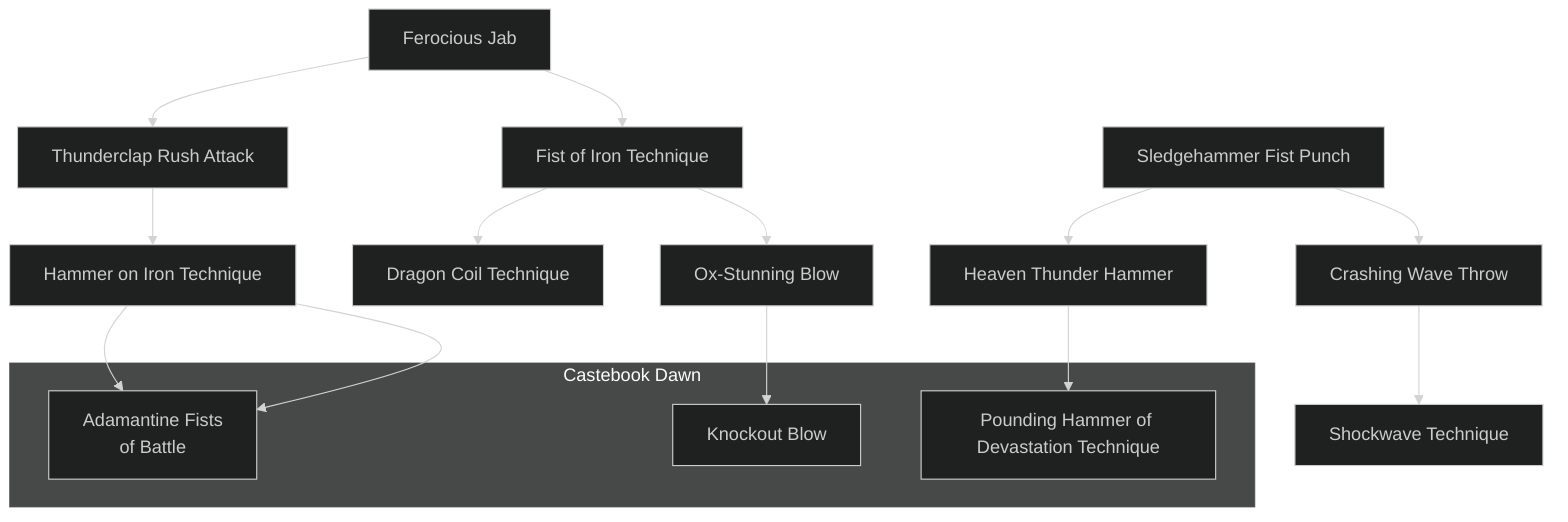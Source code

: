 ---
config:
  theme: dark
---
flowchart TD

    ferocious_jab[Ferocious Jab]
    click ferocious_jab callback "
        Ferocious Jab<br>
        <br>
        Cost: 1 mote<br>
        Duration: Instant<br>
        Type: Supplemental<br>
        Minimum Brawl: 1<br>
        Minimum Essence: 1<br>
        Prerequisite Charms: None<br>
        <br>
        The character infuses his anima with Essence, making
        his strikes much more damaging. On a successful attack,
        the character may count his extra successes twice for the
        purposes of determining damage. The Essence for this
        Charm may be spent after the character rolls the attack.
        "

    fist_of_iron_technique[Fist of Iron Technique]
    ferocious_jab --> fist_of_iron_technique
    click fist_of_iron_technique callback "
        Fist of Iron Technique<br>
        <br>
        Cost: 1 mote<br>
        Duration: Instant<br>
        Type: Supplemental<br>
        Minimum Brawl: 3<br>
        Minimum Essence: 1<br>
        Prerequisite Charms: Ferocious Jab<br>
        <br>
        The character suffuses her fists with Essence, hardening
        them into deadly weapons. Until her next action, her
        hand-to-hand strikes do lethal damage, and she can safely parry
        lethal damage blows with her hands. However, she is no
        faster than normal and so, generally, cannot parry incoming
        arrows or magical attacks without a well-described stunt.
        "

    ox_stunning_blow[Ox-Stunning Blow]
    fist_of_iron_technique --> ox_stunning_blow
    click ox_stunning_blow callback "
        Ox-Stunning Blow<br>
        <br>
        Cost: 1 mote per die<br>
        Duration: Instant<br>
        Type: Simple<br>
        Minimum Brawl: 4<br>
        Minimum Essence: 1<br>
        Prerequisite Charms: Fists of Iron Technique<br>
        <br>
        The character concentrates her anima around her fist
        and smashes it into her enemy, stunning and disorienting
        him. The character makes a normal attack with her Dexterity
        + Brawl. If successful, the attack does no normal
        damage but, instead, does a base of one point of stunning
        damage for every mote spent on the Charm. This stunning
        damage is soaked as bashing damage, but can only be
        soaked with the target's Stamina. Extra successes on the
        attack add to damage as usual. However, rather than doing
        health levels of damage, each success on the damage roll
        imposes a -1 penalty to the target's dice pools for a number
        of turns equal to (7 - the target's Stamina).<br>
        The Exalted using this Charm cannot spend more
        motes of Essence to power this Charm than twice his
        Strength, and the Storyteller may rule that certain types of
        opponents (mechanical constructs, shambling corpses or
        giant man-eating trees, for example) are too sturdy or
        insensible to be stunned by the character's mighty blows.
        "

    dragon_coil_technique[Dragon Coil Technique]
    fist_of_iron_technique --> dragon_coil_technique
    click dragon_coil_technique callback "
        Dragon Coil Technique<br>
        <br>
        Cost: 3 motes per turn<br>
        Duration: Varies<br>
        Type: Simple<br>
        Minimum Brawl: 4<br>
        Minimum Essence: 1<br>
        Prerequisite Charms: Fists of Iron Technique<br>
        <br>
        The character may wrap his opponents in his mighty
        arms and crush the very life from them. The character makes
        a clinch attack as normal, but the attack does the character's
        Strength + Essence + 2 in lethal damage, while the subject of
        the clinch does only the normal Strength + 2 bashing. If the
        target attempts to escape the clinch, the character performing
        the Dragon Coil Technique may add his Essence in automatic
        successes to the reflexive roll to resist the escape attempt.<br>
        If the target also has Dragon Coil Technique, she may
        choose to activate it as her action on subsequent turns and
        do her Strength + Essence + 2 in lethal damage as well.
        Maintaining this Charm over multiple turns prevents the
        character from using simple and supplemental Charms but
        does not prevent the use of reflexive defensive Charms.
        This Charm is not compatible with Hammer on Iron
        Technique or other Charms of the extra action type and
        cannot be placed in Combos with them.
        "

    thunderclap_rush_attack[Thunderclap Rush Attack]
    ferocious_jab --> thunderclap_rush_attack
    click thunderclap_rush_attack callback "
        Thunderclap Rush Attack<br>
        <br>
        Cost: 3 motes<br>
        Duration: Instant<br>
        Type: Reflexive<br>
        Minimum Brawl: 3<br>
        Minimum Essence: 1<br>
        Prerequisite Charms: Ferocious Jab<br>
        <br>
        The character pours Essence into quickening her
        motions and rushes aggressively toward her enemy. She
        automatically wins initiative over a single opponent.<br>
        Characters cannot split their dice pools on the turn they
        use Thunderclap Rush Attack. Two characters using
        Thunderclap Rush Attack in competition roll for initiative normally.
        "

    hammer_on_iron_technique[Hammer on Iron Technique]
    thunderclap_rush_attack --> hammer_on_iron_technique
    click hammer_on_iron_technique callback "
        Hammer on Iron Technique<br>
        <br>
        Cost: 4 motes, 1 Willpower<br>
        Duration: Instant<br>
        Type: Extra Action<br>
        Minimum Brawl: 4<br>
        Minimum Essence: 2<br>
        Prerequisite Charms: Thunderclap Rush Attack<br>
        <br>
        The character suffuses his body with Essence, turning
        him into a virtual killing machine, with arms like pounding
        triphammers. He gains a number of additional attacks
        equal to his Essence but must make all his attacks against
        the same target. Hammer on Iron Technique cannot be
        Comboed with defensive Charms that allow the character
        to dodge or otherwise avoid attacks, but may be combined
        with those that allow her to soak or ignore damage.
        "

    sledgehammer_fist_punch[Sledgehammer Fist Punch]
    click sledgehammer_fist_punch callback "
        Sledgehammer Fist Punch<br>
        <br>
        Cost: 3 motes<br>
        Duration: One turn<br>
        Type: Simple<br>
        Minimum Brawl: 1<br>
        Minimum Essence: 1<br>
        Prerequisite Charms: None<br>
        <br>
        The character can suffuse his body with Essence,
        concentrating his anima until it is a crackling nimbus
        around him, and become capable of great destruction. This
        Charm must be used to attack inanimate objects and
        doubles the amount of damage the character does after
        extra successes are added but before the object's soak is
        applied. This increase in Strength does not add directly to
        combat damage, though it may assist the character in
        causing indirect damage (for example, by causing a tower
        to collapse on top of his opponent).
        "

    crashing_wave_throw[Crashing Wave Throw]
    sledgehammer_fist_punch --> crashing_wave_throw
    click crashing_wave_throw callback "
        Crashing Wave Throw<br>
        <br>
        Cost: 2 motes<br>
        Duration: Instant<br>
        Type: Simple<br>
        Minimum Brawl: 2<br>
        Minimum Essence: 1<br>
        Prerequisite Charms: Sledgehammer Fist Punch<br>
        <br>
        The character tightly focuses his anima, making him
        able to apply his Strength more effectively. In addition to
        doing normal damage, the character also throws his opponent
        on a successful attack. The target is hurled a number
        of yards equal to the character's Strength + his extra
        successes on the attack roll. This attack cannot be blocked,
        only dodged. A target who strikes a solid object takes dice
        of damage equal to the number of yards she would have
        continued flying had the object not been in the way. This
        damage is typically bashing but can be lethal if (for
        example) the object is covered in sharp steel spikes.
        Obviously, the target can also suffer serious injury if she is
        tossed over a cliff or off a ship at sea.
        "

    heaven_thunder_hammer[Heaven Thunder Hammer]
    sledgehammer_fist_punch --> heaven_thunder_hammer
    click heaven_thunder_hammer callback "
        Heaven Thunder Hammer<br>
        <br>
        Cost: 3 motes<br>
        Duration: Instant<br>
        Type: Supplemental<br>
        Minimum Brawl: 3<br>
        Minimum Essence: 1<br>
        Prerequisite Charms: Sledgehammer Fist Punch<br>
        <br>
        The character fully concentrates his anima, gathering
        dense Essence around his fists. Not only do the character's
        unarmed attacks do normal damage, they also hurl his
        opponents great distances. For each health level of damage
        he inflicts before soak, the target is hurled backward a yard,
        as per the effects of the Crashing Wave Throw Charm.
        "

    shockwave_technique[Shockwave Technique]
    crashing_wave_throw --> shockwave_technique
    click shockwave_technique callback "
        Shockwave Technique<br>
        <br>
        Cost: 4 motes<br>
        Duration: Instant<br>
        Type: Simple<br>
        Minimum Brawl: 4<br>
        Minimum Essence: 1<br>
        Prerequisite Charms: Crashing Wave Throw<br>
        <br>
        The character burns with Essence, increasing her
        strength and agility to superhuman levels. She seizes one
        opponent and picks him up bodily, using him to strike
        another foe. The character makes one attack roll against the
        primary target. The attack cannot be blocked, only dodged.
        If successful, this attack does no damage, but the attacker
        may immediately make a reflexive Brawl attack at her full
        dice pool against another target within hand-to-hand range.<br>
        If the second attack is successful, both the targets take
        bashing damage equal to the character's Strength + the
        extra successes on the Exalted's reflexive attack. The second
        target may parry or dodge to reduce damage or avoid the
        attack, but if the attack is parried, the character being used
        as a club takes bashing damage equal to the Strength of the
        Exalted swinging him around + the number of successes the
        parrying character rolled to block the attacks.<br>
        If the Exalted hits with her second attack, both targets are
        left in a heap on the ground and must spend an action to return
        to their feet. If the second attack misses, the character being
        used as a club is hurled a number of yards equal to the Exalted's
        Strength, in a direction of the Exalted's choice, as if he had been
        successfully attacked with the Crashing Wave Throw Charm.
        "

    subgraph Castebook Dawn
        direction TB

        knockout_blow[Knockout Blow]
        click knockout_blow callback "
            Knockout Blow<br>
            <br>
            Cost: 3 motes + 2 motes per additional die<br>
            Duration: Instant<br>
            Type: Supplemental<br>
            Minimum Brawl: 4<br>
            Minimum Essence: 3<br>
            Prerequisite Charms: Ox-Stunning Blow<br>
            <br>
            With greater skill and Essence comes greater power and
            control. This Charm allows the character to precisely gauge the
            amount of damage he is causing. Punches enhanced by this
            Charm cannot accidentally do lethal damage to the target. If the
            player rolls more health levels of damage than the target has
            remaining health levels, all remaining damage is ignored. If the
            damage rolled is insufficient to knock out the target, then the
            attacker can roll additional dice in an attempt to do enough
            damage to knock the target out. The character may buy
            additional damage dice at 2 motes per die. These dice are bought
            and rolled one at a time as a Reflexive Action, and a character
            can continue buying and rolling them for as long as he can pay
            for them. A character cannot buy dice to gain additional damage
            levels beyond those required to knock out the target.<br>
            Characters can easily run out of Essence if they use this
            Charm repeatedly. If a character runs out of Essence while
            using this Charm, count all damage dice that have been paid
            for. This Charm cannot be used if the character is wielding
            Tiger Claws or any other weapon or magical effect that
            causes his punches to do lethal damage.
            "

        pounding_hammer_of_devastation_technique[Pounding Hammer of Devastation Technique]
        click pounding_hammer_of_devastation_technique callback "
            Pounding Hammer of Devastation Technique<br>
            <br>
            Cost: 7 motes<br>
            Duration: Instant<br>
            Type: Supplemental<br>
            Minimum Brawl: 5<br>
            Minimum Essence: 5<br>
            Prerequisite Charms: Heaven Thunder Hammer<br>
            <br>
            The character concentrates vast amounts of Essence
            around her hands, allowing her to inflict terrible wounds. The
            character's blow does lethal damage. In addition, when used
            against a living target, this Charm adds a bonus to the base
            damage of the attack equal to the attacking character's Permanent
            Essence. However, this Charm is far more effective when
            used against inanimate targets. If the character attacks an
            inanimate object, add a number of damage levels equal to four
            times the attacking character's Permanent Essence. A single
            such punch or kick can knock down a sturdy oak door or break
            a hole in a ship's hull large enough to walk through.
            "

        adamantine_fists_of_battle[Adamantine Fists<br>of Battle]
        click adamantine_fists_of_battle callback "
            Adamantine Fists of Battle<br>
            <br>
            Cost: 7 motes, 1 Willpower<br>
            Duration: One scene<br>
            Type: Supplemental<br>
            Minimum Brawl: 5<br>
            Minimum Essence: 6<br>
            Prerequisite Charms: Heaven Thunder Hammer, Hammer on Iron Technique<br>
            <br>
            Essence concentrates around the character's hands, infusing
            them with great and lasting power. For the next full scene, the
            character adds a number of levels of damage equal to twice her
            Permanent Essence to all Brawling attacks. When this Charm is
            performed, the caster can also specify whether these attacks will
            do bashing or lethal damage. Using this Charm, the character can
            even choose to do bashing damage when wielding a weapon that
            would normally cause his blow to do lethal damage.
            "
    end
    ox_stunning_blow --> knockout_blow
    heaven_thunder_hammer --> pounding_hammer_of_devastation_technique
    hammer_on_iron_technique --> adamantine_fists_of_battle
    hammer_on_iron_technique --> adamantine_fists_of_battle